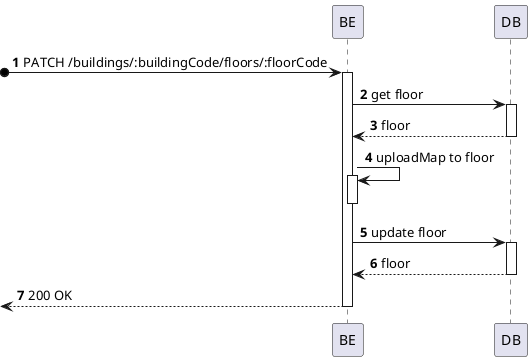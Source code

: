 @startuml process-view
autonumber
participant BE as "BE"
participant DB as "DB"

?o-> BE :  PATCH /buildings/:buildingCode/floors/:floorCode
activate BE

BE -> DB : get floor
activate DB
DB --> BE : floor
deactivate DB

BE -> BE : uploadMap to floor
activate BE
deactivate BE
BE -> DB : update floor
activate DB
DB --> BE : floor
deactivate DB

<-- BE : 200 OK
deactivate BE

@enduml
